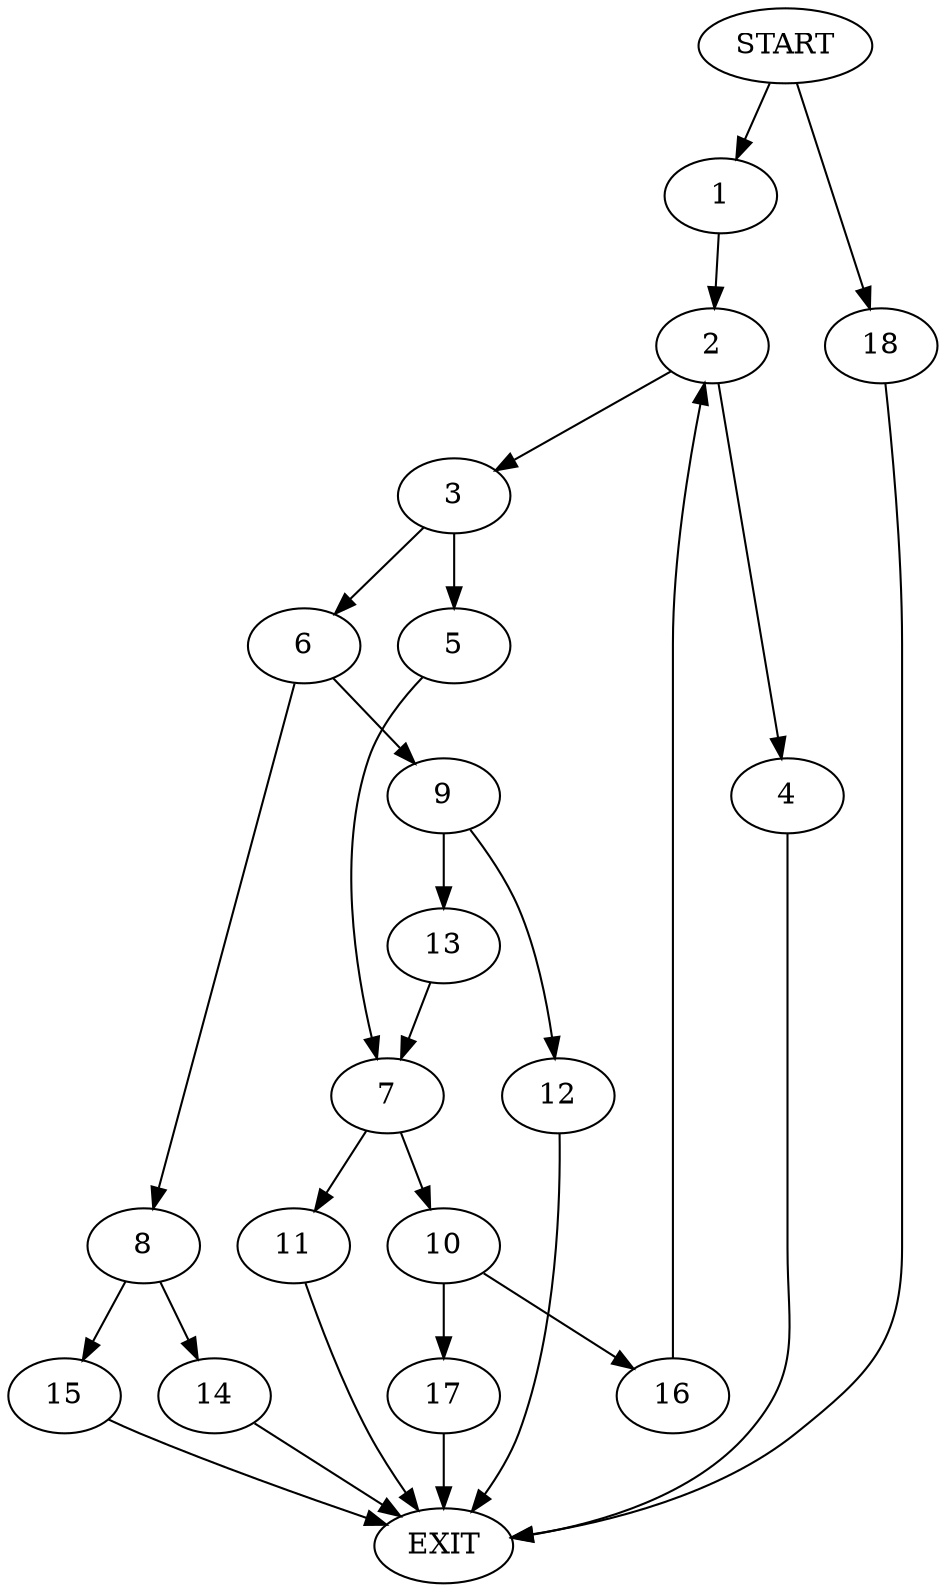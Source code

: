 digraph {
0 [label="START"]
19 [label="EXIT"]
0 -> 1
1 -> 2
2 -> 3
2 -> 4
3 -> 5
3 -> 6
4 -> 19
5 -> 7
6 -> 8
6 -> 9
7 -> 10
7 -> 11
9 -> 12
9 -> 13
8 -> 14
8 -> 15
14 -> 19
15 -> 19
12 -> 19
13 -> 7
11 -> 19
10 -> 16
10 -> 17
16 -> 2
17 -> 19
0 -> 18
18 -> 19
}
